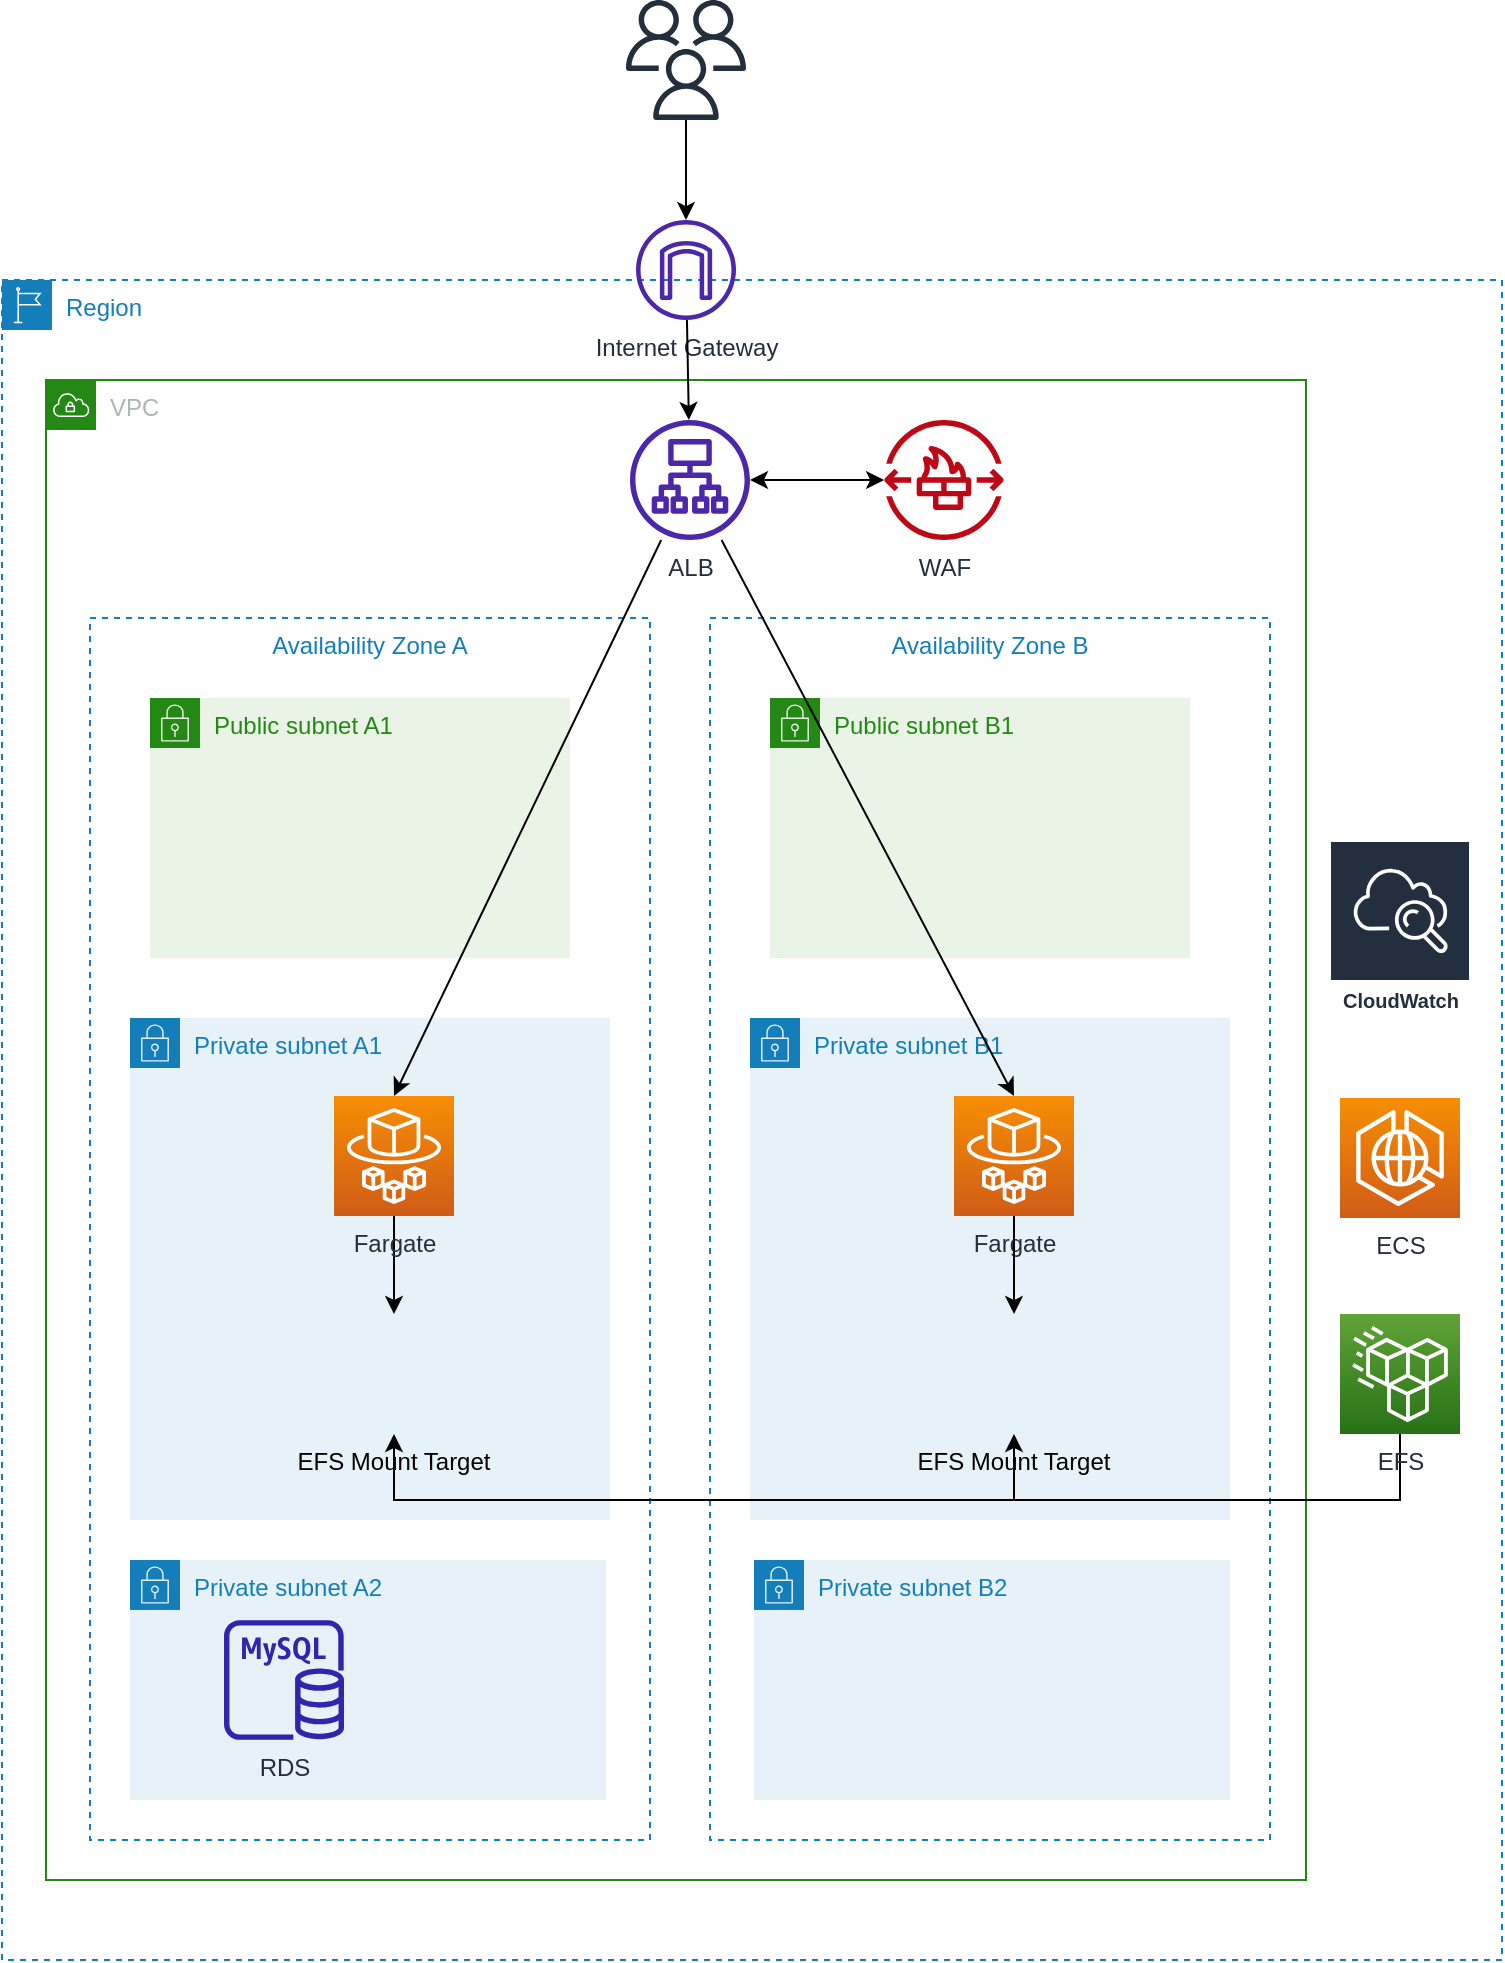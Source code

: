 <mxfile version="21.7.2" type="github">
  <diagram name="Page-1" id="63qM1-tfgb__tj5nFG9T">
    <mxGraphModel dx="1194" dy="652" grid="1" gridSize="10" guides="1" tooltips="1" connect="1" arrows="1" fold="1" page="1" pageScale="1" pageWidth="827" pageHeight="1169" math="0" shadow="0">
      <root>
        <mxCell id="0" />
        <mxCell id="1" parent="0" />
        <mxCell id="nMWoQP04A_DWtzXEW3hh-1" value="Region" style="points=[[0,0],[0.25,0],[0.5,0],[0.75,0],[1,0],[1,0.25],[1,0.5],[1,0.75],[1,1],[0.75,1],[0.5,1],[0.25,1],[0,1],[0,0.75],[0,0.5],[0,0.25]];outlineConnect=0;gradientColor=none;html=1;whiteSpace=wrap;fontSize=12;fontStyle=0;container=1;pointerEvents=0;collapsible=0;recursiveResize=0;shape=mxgraph.aws4.group;grIcon=mxgraph.aws4.group_region;strokeColor=#147EBA;fillColor=none;verticalAlign=top;align=left;spacingLeft=30;fontColor=#147EBA;dashed=1;" parent="1" vertex="1">
          <mxGeometry x="39" y="160" width="750" height="840" as="geometry" />
        </mxCell>
        <mxCell id="nMWoQP04A_DWtzXEW3hh-2" value="VPC" style="points=[[0,0],[0.25,0],[0.5,0],[0.75,0],[1,0],[1,0.25],[1,0.5],[1,0.75],[1,1],[0.75,1],[0.5,1],[0.25,1],[0,1],[0,0.75],[0,0.5],[0,0.25]];outlineConnect=0;gradientColor=none;html=1;whiteSpace=wrap;fontSize=12;fontStyle=0;container=1;pointerEvents=0;collapsible=0;recursiveResize=0;shape=mxgraph.aws4.group;grIcon=mxgraph.aws4.group_vpc;strokeColor=#248814;fillColor=none;verticalAlign=top;align=left;spacingLeft=30;fontColor=#AAB7B8;dashed=0;" parent="nMWoQP04A_DWtzXEW3hh-1" vertex="1">
          <mxGeometry x="22" y="50" width="630" height="750" as="geometry" />
        </mxCell>
        <mxCell id="nMWoQP04A_DWtzXEW3hh-4" value="Availability Zone A" style="fillColor=none;strokeColor=#147EBA;dashed=1;verticalAlign=top;fontStyle=0;fontColor=#147EBA;whiteSpace=wrap;html=1;" parent="nMWoQP04A_DWtzXEW3hh-2" vertex="1">
          <mxGeometry x="22" y="119" width="280" height="611" as="geometry" />
        </mxCell>
        <mxCell id="nMWoQP04A_DWtzXEW3hh-6" value="Public subnet A1" style="points=[[0,0],[0.25,0],[0.5,0],[0.75,0],[1,0],[1,0.25],[1,0.5],[1,0.75],[1,1],[0.75,1],[0.5,1],[0.25,1],[0,1],[0,0.75],[0,0.5],[0,0.25]];outlineConnect=0;gradientColor=none;html=1;whiteSpace=wrap;fontSize=12;fontStyle=0;container=1;pointerEvents=0;collapsible=0;recursiveResize=0;shape=mxgraph.aws4.group;grIcon=mxgraph.aws4.group_security_group;grStroke=0;strokeColor=#248814;fillColor=#E9F3E6;verticalAlign=top;align=left;spacingLeft=30;fontColor=#248814;dashed=0;" parent="nMWoQP04A_DWtzXEW3hh-2" vertex="1">
          <mxGeometry x="52" y="159" width="210" height="130" as="geometry" />
        </mxCell>
        <mxCell id="nMWoQP04A_DWtzXEW3hh-7" value="Private subnet A1" style="points=[[0,0],[0.25,0],[0.5,0],[0.75,0],[1,0],[1,0.25],[1,0.5],[1,0.75],[1,1],[0.75,1],[0.5,1],[0.25,1],[0,1],[0,0.75],[0,0.5],[0,0.25]];outlineConnect=0;gradientColor=none;html=1;whiteSpace=wrap;fontSize=12;fontStyle=0;container=1;pointerEvents=0;collapsible=0;recursiveResize=0;shape=mxgraph.aws4.group;grIcon=mxgraph.aws4.group_security_group;grStroke=0;strokeColor=#147EBA;fillColor=#E6F2F8;verticalAlign=top;align=left;spacingLeft=30;fontColor=#147EBA;dashed=0;" parent="nMWoQP04A_DWtzXEW3hh-2" vertex="1">
          <mxGeometry x="42" y="319" width="240" height="251" as="geometry" />
        </mxCell>
        <mxCell id="nMWoQP04A_DWtzXEW3hh-12" style="edgeStyle=orthogonalEdgeStyle;rounded=0;orthogonalLoop=1;jettySize=auto;html=1;exitX=0.5;exitY=1;exitDx=0;exitDy=0;exitPerimeter=0;entryX=0.5;entryY=0;entryDx=0;entryDy=0;" parent="nMWoQP04A_DWtzXEW3hh-2" source="nMWoQP04A_DWtzXEW3hh-8" target="nMWoQP04A_DWtzXEW3hh-11" edge="1">
          <mxGeometry relative="1" as="geometry" />
        </mxCell>
        <mxCell id="nMWoQP04A_DWtzXEW3hh-8" value="Fargate" style="sketch=0;points=[[0,0,0],[0.25,0,0],[0.5,0,0],[0.75,0,0],[1,0,0],[0,1,0],[0.25,1,0],[0.5,1,0],[0.75,1,0],[1,1,0],[0,0.25,0],[0,0.5,0],[0,0.75,0],[1,0.25,0],[1,0.5,0],[1,0.75,0]];outlineConnect=0;fontColor=#232F3E;gradientColor=#F78E04;gradientDirection=north;fillColor=#D05C17;strokeColor=#ffffff;dashed=0;verticalLabelPosition=bottom;verticalAlign=top;align=center;html=1;fontSize=12;fontStyle=0;aspect=fixed;shape=mxgraph.aws4.resourceIcon;resIcon=mxgraph.aws4.fargate;" parent="nMWoQP04A_DWtzXEW3hh-2" vertex="1">
          <mxGeometry x="144" y="358" width="60" height="60" as="geometry" />
        </mxCell>
        <mxCell id="nMWoQP04A_DWtzXEW3hh-11" value="EFS Mount Target" style="shape=image;verticalLabelPosition=bottom;labelBackgroundColor=none;verticalAlign=top;aspect=fixed;imageAspect=0;image=https://www.gliffy.com/sites/default/files/image/2020-06/Amazon-Elastic-File-System_EFS_dark-bg.png;" parent="nMWoQP04A_DWtzXEW3hh-2" vertex="1">
          <mxGeometry x="144" y="467" width="60" height="60" as="geometry" />
        </mxCell>
        <mxCell id="nMWoQP04A_DWtzXEW3hh-14" value="ALB" style="sketch=0;outlineConnect=0;fontColor=#232F3E;gradientColor=none;fillColor=#4D27AA;strokeColor=none;dashed=0;verticalLabelPosition=bottom;verticalAlign=top;align=center;html=1;fontSize=12;fontStyle=0;aspect=fixed;pointerEvents=1;shape=mxgraph.aws4.application_load_balancer;" parent="nMWoQP04A_DWtzXEW3hh-2" vertex="1">
          <mxGeometry x="292" y="20" width="60" height="60" as="geometry" />
        </mxCell>
        <mxCell id="nMWoQP04A_DWtzXEW3hh-15" value="Availability Zone B" style="fillColor=none;strokeColor=#147EBA;dashed=1;verticalAlign=top;fontStyle=0;fontColor=#147EBA;whiteSpace=wrap;html=1;" parent="nMWoQP04A_DWtzXEW3hh-2" vertex="1">
          <mxGeometry x="332" y="119" width="280" height="611" as="geometry" />
        </mxCell>
        <mxCell id="nMWoQP04A_DWtzXEW3hh-16" value="Public subnet B1" style="points=[[0,0],[0.25,0],[0.5,0],[0.75,0],[1,0],[1,0.25],[1,0.5],[1,0.75],[1,1],[0.75,1],[0.5,1],[0.25,1],[0,1],[0,0.75],[0,0.5],[0,0.25]];outlineConnect=0;gradientColor=none;html=1;whiteSpace=wrap;fontSize=12;fontStyle=0;container=1;pointerEvents=0;collapsible=0;recursiveResize=0;shape=mxgraph.aws4.group;grIcon=mxgraph.aws4.group_security_group;grStroke=0;strokeColor=#248814;fillColor=#E9F3E6;verticalAlign=top;align=left;spacingLeft=30;fontColor=#248814;dashed=0;" parent="nMWoQP04A_DWtzXEW3hh-2" vertex="1">
          <mxGeometry x="362" y="159" width="210" height="130" as="geometry" />
        </mxCell>
        <mxCell id="nMWoQP04A_DWtzXEW3hh-17" value="Private subnet B1" style="points=[[0,0],[0.25,0],[0.5,0],[0.75,0],[1,0],[1,0.25],[1,0.5],[1,0.75],[1,1],[0.75,1],[0.5,1],[0.25,1],[0,1],[0,0.75],[0,0.5],[0,0.25]];outlineConnect=0;gradientColor=none;html=1;whiteSpace=wrap;fontSize=12;fontStyle=0;container=1;pointerEvents=0;collapsible=0;recursiveResize=0;shape=mxgraph.aws4.group;grIcon=mxgraph.aws4.group_security_group;grStroke=0;strokeColor=#147EBA;fillColor=#E6F2F8;verticalAlign=top;align=left;spacingLeft=30;fontColor=#147EBA;dashed=0;" parent="nMWoQP04A_DWtzXEW3hh-2" vertex="1">
          <mxGeometry x="352" y="319" width="240" height="251" as="geometry" />
        </mxCell>
        <mxCell id="nMWoQP04A_DWtzXEW3hh-19" value="Fargate" style="sketch=0;points=[[0,0,0],[0.25,0,0],[0.5,0,0],[0.75,0,0],[1,0,0],[0,1,0],[0.25,1,0],[0.5,1,0],[0.75,1,0],[1,1,0],[0,0.25,0],[0,0.5,0],[0,0.75,0],[1,0.25,0],[1,0.5,0],[1,0.75,0]];outlineConnect=0;fontColor=#232F3E;gradientColor=#F78E04;gradientDirection=north;fillColor=#D05C17;strokeColor=#ffffff;dashed=0;verticalLabelPosition=bottom;verticalAlign=top;align=center;html=1;fontSize=12;fontStyle=0;aspect=fixed;shape=mxgraph.aws4.resourceIcon;resIcon=mxgraph.aws4.fargate;" parent="nMWoQP04A_DWtzXEW3hh-2" vertex="1">
          <mxGeometry x="454" y="358" width="60" height="60" as="geometry" />
        </mxCell>
        <mxCell id="nMWoQP04A_DWtzXEW3hh-21" value="EFS Mount Target" style="shape=image;verticalLabelPosition=bottom;labelBackgroundColor=none;verticalAlign=top;aspect=fixed;imageAspect=0;image=https://www.gliffy.com/sites/default/files/image/2020-06/Amazon-Elastic-File-System_EFS_dark-bg.png;" parent="nMWoQP04A_DWtzXEW3hh-2" vertex="1">
          <mxGeometry x="454" y="467" width="60" height="60" as="geometry" />
        </mxCell>
        <mxCell id="nMWoQP04A_DWtzXEW3hh-18" style="edgeStyle=orthogonalEdgeStyle;rounded=0;orthogonalLoop=1;jettySize=auto;html=1;exitX=0.5;exitY=1;exitDx=0;exitDy=0;exitPerimeter=0;entryX=0.5;entryY=0;entryDx=0;entryDy=0;" parent="nMWoQP04A_DWtzXEW3hh-2" source="nMWoQP04A_DWtzXEW3hh-19" target="nMWoQP04A_DWtzXEW3hh-21" edge="1">
          <mxGeometry relative="1" as="geometry" />
        </mxCell>
        <mxCell id="nMWoQP04A_DWtzXEW3hh-24" value="" style="endArrow=classic;html=1;rounded=0;entryX=0.5;entryY=0;entryDx=0;entryDy=0;entryPerimeter=0;" parent="nMWoQP04A_DWtzXEW3hh-2" source="nMWoQP04A_DWtzXEW3hh-14" target="nMWoQP04A_DWtzXEW3hh-8" edge="1">
          <mxGeometry width="50" height="50" relative="1" as="geometry">
            <mxPoint x="305.971" y="110.999" as="sourcePoint" />
            <mxPoint x="442" y="311" as="targetPoint" />
          </mxGeometry>
        </mxCell>
        <mxCell id="nMWoQP04A_DWtzXEW3hh-25" value="" style="endArrow=classic;html=1;rounded=0;entryX=0.5;entryY=0;entryDx=0;entryDy=0;entryPerimeter=0;" parent="nMWoQP04A_DWtzXEW3hh-2" source="nMWoQP04A_DWtzXEW3hh-14" target="nMWoQP04A_DWtzXEW3hh-19" edge="1">
          <mxGeometry width="50" height="50" relative="1" as="geometry">
            <mxPoint x="339.545" y="110.999" as="sourcePoint" />
            <mxPoint x="442" y="311" as="targetPoint" />
          </mxGeometry>
        </mxCell>
        <mxCell id="nMWoQP04A_DWtzXEW3hh-33" value="" style="endArrow=classic;startArrow=classic;html=1;rounded=0;" parent="nMWoQP04A_DWtzXEW3hh-2" source="nMWoQP04A_DWtzXEW3hh-14" target="nMWoQP04A_DWtzXEW3hh-34" edge="1">
          <mxGeometry width="50" height="50" relative="1" as="geometry">
            <mxPoint x="459" y="250" as="sourcePoint" />
            <mxPoint x="429" y="50" as="targetPoint" />
          </mxGeometry>
        </mxCell>
        <mxCell id="nMWoQP04A_DWtzXEW3hh-34" value="WAF" style="sketch=0;outlineConnect=0;fontColor=#232F3E;gradientColor=none;fillColor=#BF0816;strokeColor=none;dashed=0;verticalLabelPosition=bottom;verticalAlign=top;align=center;html=1;fontSize=12;fontStyle=0;aspect=fixed;pointerEvents=1;shape=mxgraph.aws4.network_firewall_endpoints;" parent="nMWoQP04A_DWtzXEW3hh-2" vertex="1">
          <mxGeometry x="419" y="20" width="60" height="60" as="geometry" />
        </mxCell>
        <mxCell id="zmBB6xMdSZS_-rFX-Of8-1" value="Private subnet A2" style="points=[[0,0],[0.25,0],[0.5,0],[0.75,0],[1,0],[1,0.25],[1,0.5],[1,0.75],[1,1],[0.75,1],[0.5,1],[0.25,1],[0,1],[0,0.75],[0,0.5],[0,0.25]];outlineConnect=0;gradientColor=none;html=1;whiteSpace=wrap;fontSize=12;fontStyle=0;container=1;pointerEvents=0;collapsible=0;recursiveResize=0;shape=mxgraph.aws4.group;grIcon=mxgraph.aws4.group_security_group;grStroke=0;strokeColor=#147EBA;fillColor=#E6F2F8;verticalAlign=top;align=left;spacingLeft=30;fontColor=#147EBA;dashed=0;" vertex="1" parent="nMWoQP04A_DWtzXEW3hh-2">
          <mxGeometry x="42" y="590" width="238" height="120" as="geometry" />
        </mxCell>
        <mxCell id="nMWoQP04A_DWtzXEW3hh-9" value="RDS" style="sketch=0;outlineConnect=0;fontColor=#232F3E;gradientColor=none;fillColor=#2E27AD;strokeColor=none;dashed=0;verticalLabelPosition=bottom;verticalAlign=top;align=center;html=1;fontSize=12;fontStyle=0;aspect=fixed;pointerEvents=1;shape=mxgraph.aws4.rds_mysql_instance;" parent="zmBB6xMdSZS_-rFX-Of8-1" vertex="1">
          <mxGeometry x="47" y="30" width="60" height="60" as="geometry" />
        </mxCell>
        <mxCell id="zmBB6xMdSZS_-rFX-Of8-2" value="Private subnet B2" style="points=[[0,0],[0.25,0],[0.5,0],[0.75,0],[1,0],[1,0.25],[1,0.5],[1,0.75],[1,1],[0.75,1],[0.5,1],[0.25,1],[0,1],[0,0.75],[0,0.5],[0,0.25]];outlineConnect=0;gradientColor=none;html=1;whiteSpace=wrap;fontSize=12;fontStyle=0;container=1;pointerEvents=0;collapsible=0;recursiveResize=0;shape=mxgraph.aws4.group;grIcon=mxgraph.aws4.group_security_group;grStroke=0;strokeColor=#147EBA;fillColor=#E6F2F8;verticalAlign=top;align=left;spacingLeft=30;fontColor=#147EBA;dashed=0;" vertex="1" parent="nMWoQP04A_DWtzXEW3hh-2">
          <mxGeometry x="354" y="590" width="238" height="120" as="geometry" />
        </mxCell>
        <mxCell id="nMWoQP04A_DWtzXEW3hh-26" style="edgeStyle=orthogonalEdgeStyle;rounded=0;orthogonalLoop=1;jettySize=auto;html=1;exitX=0.5;exitY=1;exitDx=0;exitDy=0;exitPerimeter=0;entryX=0.5;entryY=1;entryDx=0;entryDy=0;" parent="nMWoQP04A_DWtzXEW3hh-1" source="nMWoQP04A_DWtzXEW3hh-10" target="nMWoQP04A_DWtzXEW3hh-21" edge="1">
          <mxGeometry relative="1" as="geometry">
            <Array as="points">
              <mxPoint x="699" y="610" />
              <mxPoint x="506" y="610" />
            </Array>
          </mxGeometry>
        </mxCell>
        <mxCell id="nMWoQP04A_DWtzXEW3hh-27" style="edgeStyle=orthogonalEdgeStyle;rounded=0;orthogonalLoop=1;jettySize=auto;html=1;exitX=0.5;exitY=1;exitDx=0;exitDy=0;exitPerimeter=0;entryX=0.5;entryY=1;entryDx=0;entryDy=0;" parent="nMWoQP04A_DWtzXEW3hh-1" source="nMWoQP04A_DWtzXEW3hh-10" target="nMWoQP04A_DWtzXEW3hh-11" edge="1">
          <mxGeometry relative="1" as="geometry">
            <Array as="points">
              <mxPoint x="699" y="610" />
              <mxPoint x="196" y="610" />
            </Array>
          </mxGeometry>
        </mxCell>
        <mxCell id="nMWoQP04A_DWtzXEW3hh-10" value="EFS" style="sketch=0;points=[[0,0,0],[0.25,0,0],[0.5,0,0],[0.75,0,0],[1,0,0],[0,1,0],[0.25,1,0],[0.5,1,0],[0.75,1,0],[1,1,0],[0,0.25,0],[0,0.5,0],[0,0.75,0],[1,0.25,0],[1,0.5,0],[1,0.75,0]];outlineConnect=0;fontColor=#232F3E;gradientColor=#60A337;gradientDirection=north;fillColor=#277116;strokeColor=#ffffff;dashed=0;verticalLabelPosition=bottom;verticalAlign=top;align=center;html=1;fontSize=12;fontStyle=0;aspect=fixed;shape=mxgraph.aws4.resourceIcon;resIcon=mxgraph.aws4.efs_standard;" parent="nMWoQP04A_DWtzXEW3hh-1" vertex="1">
          <mxGeometry x="669" y="517" width="60" height="60" as="geometry" />
        </mxCell>
        <mxCell id="nMWoQP04A_DWtzXEW3hh-28" value="ECS" style="sketch=0;points=[[0,0,0],[0.25,0,0],[0.5,0,0],[0.75,0,0],[1,0,0],[0,1,0],[0.25,1,0],[0.5,1,0],[0.75,1,0],[1,1,0],[0,0.25,0],[0,0.5,0],[0,0.75,0],[1,0.25,0],[1,0.5,0],[1,0.75,0]];outlineConnect=0;fontColor=#232F3E;gradientColor=#F78E04;gradientDirection=north;fillColor=#D05C17;strokeColor=#ffffff;dashed=0;verticalLabelPosition=bottom;verticalAlign=top;align=center;html=1;fontSize=12;fontStyle=0;aspect=fixed;shape=mxgraph.aws4.resourceIcon;resIcon=mxgraph.aws4.ecs_anywhere;" parent="nMWoQP04A_DWtzXEW3hh-1" vertex="1">
          <mxGeometry x="669" y="409" width="60" height="60" as="geometry" />
        </mxCell>
        <mxCell id="zmBB6xMdSZS_-rFX-Of8-3" value="&lt;br&gt;CloudWatch" style="sketch=0;outlineConnect=0;fontColor=#232F3E;gradientColor=none;strokeColor=#ffffff;fillColor=#232F3E;dashed=0;verticalLabelPosition=middle;verticalAlign=bottom;align=center;html=1;whiteSpace=wrap;fontSize=10;fontStyle=1;spacing=3;shape=mxgraph.aws4.productIcon;prIcon=mxgraph.aws4.cloudwatch;" vertex="1" parent="nMWoQP04A_DWtzXEW3hh-1">
          <mxGeometry x="663.5" y="280" width="71" height="90" as="geometry" />
        </mxCell>
        <mxCell id="nMWoQP04A_DWtzXEW3hh-3" value="Internet Gateway" style="sketch=0;outlineConnect=0;fontColor=#232F3E;gradientColor=none;fillColor=#4D27AA;strokeColor=none;dashed=0;verticalLabelPosition=bottom;verticalAlign=top;align=center;html=1;fontSize=12;fontStyle=0;aspect=fixed;pointerEvents=1;shape=mxgraph.aws4.internet_gateway;" parent="1" vertex="1">
          <mxGeometry x="356" y="130" width="50" height="50" as="geometry" />
        </mxCell>
        <mxCell id="nMWoQP04A_DWtzXEW3hh-29" value="" style="endArrow=classic;html=1;rounded=0;" parent="1" source="nMWoQP04A_DWtzXEW3hh-3" target="nMWoQP04A_DWtzXEW3hh-14" edge="1">
          <mxGeometry width="50" height="50" relative="1" as="geometry">
            <mxPoint x="511" y="400" as="sourcePoint" />
            <mxPoint x="561" y="350" as="targetPoint" />
          </mxGeometry>
        </mxCell>
        <mxCell id="nMWoQP04A_DWtzXEW3hh-30" value="" style="sketch=0;outlineConnect=0;fontColor=#232F3E;gradientColor=none;fillColor=#232F3D;strokeColor=none;dashed=0;verticalLabelPosition=bottom;verticalAlign=top;align=center;html=1;fontSize=12;fontStyle=0;aspect=fixed;pointerEvents=1;shape=mxgraph.aws4.users;" parent="1" vertex="1">
          <mxGeometry x="351" y="20" width="60" height="60" as="geometry" />
        </mxCell>
        <mxCell id="nMWoQP04A_DWtzXEW3hh-31" value="" style="endArrow=classic;html=1;rounded=0;" parent="1" source="nMWoQP04A_DWtzXEW3hh-30" target="nMWoQP04A_DWtzXEW3hh-3" edge="1">
          <mxGeometry width="50" height="50" relative="1" as="geometry">
            <mxPoint x="511" y="300" as="sourcePoint" />
            <mxPoint x="561" y="250" as="targetPoint" />
          </mxGeometry>
        </mxCell>
      </root>
    </mxGraphModel>
  </diagram>
</mxfile>
